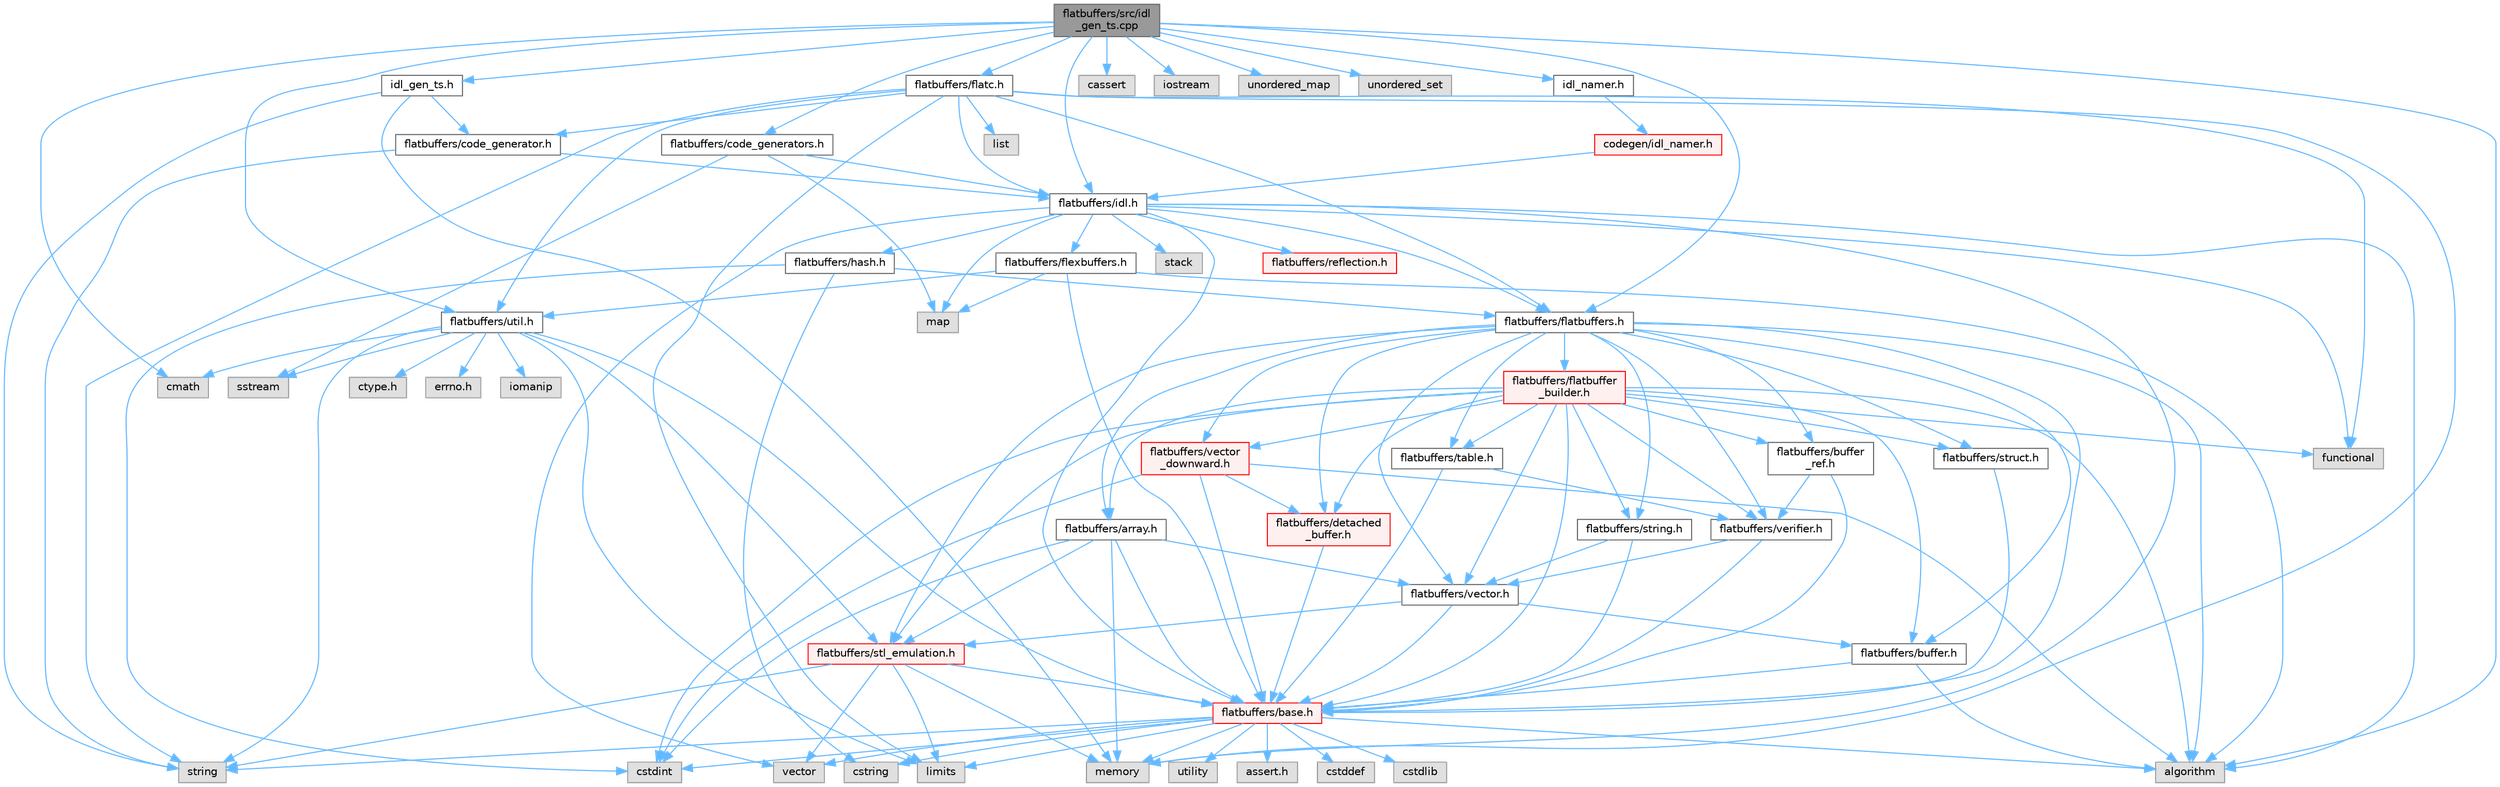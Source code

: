 digraph "flatbuffers/src/idl_gen_ts.cpp"
{
 // LATEX_PDF_SIZE
  bgcolor="transparent";
  edge [fontname=Helvetica,fontsize=10,labelfontname=Helvetica,labelfontsize=10];
  node [fontname=Helvetica,fontsize=10,shape=box,height=0.2,width=0.4];
  Node1 [id="Node000001",label="flatbuffers/src/idl\l_gen_ts.cpp",height=0.2,width=0.4,color="gray40", fillcolor="grey60", style="filled", fontcolor="black",tooltip=" "];
  Node1 -> Node2 [id="edge129_Node000001_Node000002",color="steelblue1",style="solid",tooltip=" "];
  Node2 [id="Node000002",label="idl_gen_ts.h",height=0.2,width=0.4,color="grey40", fillcolor="white", style="filled",URL="$idl__gen__ts_8h.html",tooltip=" "];
  Node2 -> Node3 [id="edge130_Node000002_Node000003",color="steelblue1",style="solid",tooltip=" "];
  Node3 [id="Node000003",label="memory",height=0.2,width=0.4,color="grey60", fillcolor="#E0E0E0", style="filled",tooltip=" "];
  Node2 -> Node4 [id="edge131_Node000002_Node000004",color="steelblue1",style="solid",tooltip=" "];
  Node4 [id="Node000004",label="string",height=0.2,width=0.4,color="grey60", fillcolor="#E0E0E0", style="filled",tooltip=" "];
  Node2 -> Node5 [id="edge132_Node000002_Node000005",color="steelblue1",style="solid",tooltip=" "];
  Node5 [id="Node000005",label="flatbuffers/code_generator.h",height=0.2,width=0.4,color="grey40", fillcolor="white", style="filled",URL="$code__generator_8h.html",tooltip=" "];
  Node5 -> Node4 [id="edge133_Node000005_Node000004",color="steelblue1",style="solid",tooltip=" "];
  Node5 -> Node6 [id="edge134_Node000005_Node000006",color="steelblue1",style="solid",tooltip=" "];
  Node6 [id="Node000006",label="flatbuffers/idl.h",height=0.2,width=0.4,color="grey40", fillcolor="white", style="filled",URL="$idl_8h.html",tooltip=" "];
  Node6 -> Node7 [id="edge135_Node000006_Node000007",color="steelblue1",style="solid",tooltip=" "];
  Node7 [id="Node000007",label="algorithm",height=0.2,width=0.4,color="grey60", fillcolor="#E0E0E0", style="filled",tooltip=" "];
  Node6 -> Node8 [id="edge136_Node000006_Node000008",color="steelblue1",style="solid",tooltip=" "];
  Node8 [id="Node000008",label="functional",height=0.2,width=0.4,color="grey60", fillcolor="#E0E0E0", style="filled",tooltip=" "];
  Node6 -> Node9 [id="edge137_Node000006_Node000009",color="steelblue1",style="solid",tooltip=" "];
  Node9 [id="Node000009",label="map",height=0.2,width=0.4,color="grey60", fillcolor="#E0E0E0", style="filled",tooltip=" "];
  Node6 -> Node3 [id="edge138_Node000006_Node000003",color="steelblue1",style="solid",tooltip=" "];
  Node6 -> Node10 [id="edge139_Node000006_Node000010",color="steelblue1",style="solid",tooltip=" "];
  Node10 [id="Node000010",label="stack",height=0.2,width=0.4,color="grey60", fillcolor="#E0E0E0", style="filled",tooltip=" "];
  Node6 -> Node11 [id="edge140_Node000006_Node000011",color="steelblue1",style="solid",tooltip=" "];
  Node11 [id="Node000011",label="vector",height=0.2,width=0.4,color="grey60", fillcolor="#E0E0E0", style="filled",tooltip=" "];
  Node6 -> Node12 [id="edge141_Node000006_Node000012",color="steelblue1",style="solid",tooltip=" "];
  Node12 [id="Node000012",label="flatbuffers/base.h",height=0.2,width=0.4,color="red", fillcolor="#FFF0F0", style="filled",URL="$base_8h.html",tooltip=" "];
  Node12 -> Node13 [id="edge142_Node000012_Node000013",color="steelblue1",style="solid",tooltip=" "];
  Node13 [id="Node000013",label="assert.h",height=0.2,width=0.4,color="grey60", fillcolor="#E0E0E0", style="filled",tooltip=" "];
  Node12 -> Node14 [id="edge143_Node000012_Node000014",color="steelblue1",style="solid",tooltip=" "];
  Node14 [id="Node000014",label="cstdint",height=0.2,width=0.4,color="grey60", fillcolor="#E0E0E0", style="filled",tooltip=" "];
  Node12 -> Node15 [id="edge144_Node000012_Node000015",color="steelblue1",style="solid",tooltip=" "];
  Node15 [id="Node000015",label="cstddef",height=0.2,width=0.4,color="grey60", fillcolor="#E0E0E0", style="filled",tooltip=" "];
  Node12 -> Node16 [id="edge145_Node000012_Node000016",color="steelblue1",style="solid",tooltip=" "];
  Node16 [id="Node000016",label="cstdlib",height=0.2,width=0.4,color="grey60", fillcolor="#E0E0E0", style="filled",tooltip=" "];
  Node12 -> Node17 [id="edge146_Node000012_Node000017",color="steelblue1",style="solid",tooltip=" "];
  Node17 [id="Node000017",label="cstring",height=0.2,width=0.4,color="grey60", fillcolor="#E0E0E0", style="filled",tooltip=" "];
  Node12 -> Node18 [id="edge147_Node000012_Node000018",color="steelblue1",style="solid",tooltip=" "];
  Node18 [id="Node000018",label="utility",height=0.2,width=0.4,color="grey60", fillcolor="#E0E0E0", style="filled",tooltip=" "];
  Node12 -> Node4 [id="edge148_Node000012_Node000004",color="steelblue1",style="solid",tooltip=" "];
  Node12 -> Node11 [id="edge149_Node000012_Node000011",color="steelblue1",style="solid",tooltip=" "];
  Node12 -> Node7 [id="edge150_Node000012_Node000007",color="steelblue1",style="solid",tooltip=" "];
  Node12 -> Node21 [id="edge151_Node000012_Node000021",color="steelblue1",style="solid",tooltip=" "];
  Node21 [id="Node000021",label="limits",height=0.2,width=0.4,color="grey60", fillcolor="#E0E0E0", style="filled",tooltip=" "];
  Node12 -> Node3 [id="edge152_Node000012_Node000003",color="steelblue1",style="solid",tooltip=" "];
  Node6 -> Node23 [id="edge153_Node000006_Node000023",color="steelblue1",style="solid",tooltip=" "];
  Node23 [id="Node000023",label="flatbuffers/flatbuffers.h",height=0.2,width=0.4,color="grey40", fillcolor="white", style="filled",URL="$flatbuffers_8h.html",tooltip=" "];
  Node23 -> Node7 [id="edge154_Node000023_Node000007",color="steelblue1",style="solid",tooltip=" "];
  Node23 -> Node24 [id="edge155_Node000023_Node000024",color="steelblue1",style="solid",tooltip=" "];
  Node24 [id="Node000024",label="flatbuffers/array.h",height=0.2,width=0.4,color="grey40", fillcolor="white", style="filled",URL="$array_8h.html",tooltip=" "];
  Node24 -> Node14 [id="edge156_Node000024_Node000014",color="steelblue1",style="solid",tooltip=" "];
  Node24 -> Node3 [id="edge157_Node000024_Node000003",color="steelblue1",style="solid",tooltip=" "];
  Node24 -> Node12 [id="edge158_Node000024_Node000012",color="steelblue1",style="solid",tooltip=" "];
  Node24 -> Node25 [id="edge159_Node000024_Node000025",color="steelblue1",style="solid",tooltip=" "];
  Node25 [id="Node000025",label="flatbuffers/stl_emulation.h",height=0.2,width=0.4,color="red", fillcolor="#FFF0F0", style="filled",URL="$stl__emulation_8h.html",tooltip=" "];
  Node25 -> Node12 [id="edge160_Node000025_Node000012",color="steelblue1",style="solid",tooltip=" "];
  Node25 -> Node4 [id="edge161_Node000025_Node000004",color="steelblue1",style="solid",tooltip=" "];
  Node25 -> Node11 [id="edge162_Node000025_Node000011",color="steelblue1",style="solid",tooltip=" "];
  Node25 -> Node3 [id="edge163_Node000025_Node000003",color="steelblue1",style="solid",tooltip=" "];
  Node25 -> Node21 [id="edge164_Node000025_Node000021",color="steelblue1",style="solid",tooltip=" "];
  Node24 -> Node26 [id="edge165_Node000024_Node000026",color="steelblue1",style="solid",tooltip=" "];
  Node26 [id="Node000026",label="flatbuffers/vector.h",height=0.2,width=0.4,color="grey40", fillcolor="white", style="filled",URL="$vector_8h.html",tooltip=" "];
  Node26 -> Node12 [id="edge166_Node000026_Node000012",color="steelblue1",style="solid",tooltip=" "];
  Node26 -> Node27 [id="edge167_Node000026_Node000027",color="steelblue1",style="solid",tooltip=" "];
  Node27 [id="Node000027",label="flatbuffers/buffer.h",height=0.2,width=0.4,color="grey40", fillcolor="white", style="filled",URL="$buffer_8h.html",tooltip=" "];
  Node27 -> Node7 [id="edge168_Node000027_Node000007",color="steelblue1",style="solid",tooltip=" "];
  Node27 -> Node12 [id="edge169_Node000027_Node000012",color="steelblue1",style="solid",tooltip=" "];
  Node26 -> Node25 [id="edge170_Node000026_Node000025",color="steelblue1",style="solid",tooltip=" "];
  Node23 -> Node12 [id="edge171_Node000023_Node000012",color="steelblue1",style="solid",tooltip=" "];
  Node23 -> Node27 [id="edge172_Node000023_Node000027",color="steelblue1",style="solid",tooltip=" "];
  Node23 -> Node28 [id="edge173_Node000023_Node000028",color="steelblue1",style="solid",tooltip=" "];
  Node28 [id="Node000028",label="flatbuffers/buffer\l_ref.h",height=0.2,width=0.4,color="grey40", fillcolor="white", style="filled",URL="$buffer__ref_8h.html",tooltip=" "];
  Node28 -> Node12 [id="edge174_Node000028_Node000012",color="steelblue1",style="solid",tooltip=" "];
  Node28 -> Node29 [id="edge175_Node000028_Node000029",color="steelblue1",style="solid",tooltip=" "];
  Node29 [id="Node000029",label="flatbuffers/verifier.h",height=0.2,width=0.4,color="grey40", fillcolor="white", style="filled",URL="$verifier_8h.html",tooltip=" "];
  Node29 -> Node12 [id="edge176_Node000029_Node000012",color="steelblue1",style="solid",tooltip=" "];
  Node29 -> Node26 [id="edge177_Node000029_Node000026",color="steelblue1",style="solid",tooltip=" "];
  Node23 -> Node30 [id="edge178_Node000023_Node000030",color="steelblue1",style="solid",tooltip=" "];
  Node30 [id="Node000030",label="flatbuffers/detached\l_buffer.h",height=0.2,width=0.4,color="red", fillcolor="#FFF0F0", style="filled",URL="$detached__buffer_8h.html",tooltip=" "];
  Node30 -> Node12 [id="edge179_Node000030_Node000012",color="steelblue1",style="solid",tooltip=" "];
  Node23 -> Node33 [id="edge180_Node000023_Node000033",color="steelblue1",style="solid",tooltip=" "];
  Node33 [id="Node000033",label="flatbuffers/flatbuffer\l_builder.h",height=0.2,width=0.4,color="red", fillcolor="#FFF0F0", style="filled",URL="$flatbuffer__builder_8h.html",tooltip=" "];
  Node33 -> Node7 [id="edge181_Node000033_Node000007",color="steelblue1",style="solid",tooltip=" "];
  Node33 -> Node14 [id="edge182_Node000033_Node000014",color="steelblue1",style="solid",tooltip=" "];
  Node33 -> Node8 [id="edge183_Node000033_Node000008",color="steelblue1",style="solid",tooltip=" "];
  Node33 -> Node24 [id="edge184_Node000033_Node000024",color="steelblue1",style="solid",tooltip=" "];
  Node33 -> Node12 [id="edge185_Node000033_Node000012",color="steelblue1",style="solid",tooltip=" "];
  Node33 -> Node27 [id="edge186_Node000033_Node000027",color="steelblue1",style="solid",tooltip=" "];
  Node33 -> Node28 [id="edge187_Node000033_Node000028",color="steelblue1",style="solid",tooltip=" "];
  Node33 -> Node30 [id="edge188_Node000033_Node000030",color="steelblue1",style="solid",tooltip=" "];
  Node33 -> Node25 [id="edge189_Node000033_Node000025",color="steelblue1",style="solid",tooltip=" "];
  Node33 -> Node35 [id="edge190_Node000033_Node000035",color="steelblue1",style="solid",tooltip=" "];
  Node35 [id="Node000035",label="flatbuffers/string.h",height=0.2,width=0.4,color="grey40", fillcolor="white", style="filled",URL="$string_8h.html",tooltip=" "];
  Node35 -> Node12 [id="edge191_Node000035_Node000012",color="steelblue1",style="solid",tooltip=" "];
  Node35 -> Node26 [id="edge192_Node000035_Node000026",color="steelblue1",style="solid",tooltip=" "];
  Node33 -> Node36 [id="edge193_Node000033_Node000036",color="steelblue1",style="solid",tooltip=" "];
  Node36 [id="Node000036",label="flatbuffers/struct.h",height=0.2,width=0.4,color="grey40", fillcolor="white", style="filled",URL="$struct_8h.html",tooltip=" "];
  Node36 -> Node12 [id="edge194_Node000036_Node000012",color="steelblue1",style="solid",tooltip=" "];
  Node33 -> Node37 [id="edge195_Node000033_Node000037",color="steelblue1",style="solid",tooltip=" "];
  Node37 [id="Node000037",label="flatbuffers/table.h",height=0.2,width=0.4,color="grey40", fillcolor="white", style="filled",URL="$table_8h.html",tooltip=" "];
  Node37 -> Node12 [id="edge196_Node000037_Node000012",color="steelblue1",style="solid",tooltip=" "];
  Node37 -> Node29 [id="edge197_Node000037_Node000029",color="steelblue1",style="solid",tooltip=" "];
  Node33 -> Node26 [id="edge198_Node000033_Node000026",color="steelblue1",style="solid",tooltip=" "];
  Node33 -> Node38 [id="edge199_Node000033_Node000038",color="steelblue1",style="solid",tooltip=" "];
  Node38 [id="Node000038",label="flatbuffers/vector\l_downward.h",height=0.2,width=0.4,color="red", fillcolor="#FFF0F0", style="filled",URL="$vector__downward_8h.html",tooltip=" "];
  Node38 -> Node7 [id="edge200_Node000038_Node000007",color="steelblue1",style="solid",tooltip=" "];
  Node38 -> Node14 [id="edge201_Node000038_Node000014",color="steelblue1",style="solid",tooltip=" "];
  Node38 -> Node12 [id="edge202_Node000038_Node000012",color="steelblue1",style="solid",tooltip=" "];
  Node38 -> Node30 [id="edge203_Node000038_Node000030",color="steelblue1",style="solid",tooltip=" "];
  Node33 -> Node29 [id="edge204_Node000033_Node000029",color="steelblue1",style="solid",tooltip=" "];
  Node23 -> Node25 [id="edge205_Node000023_Node000025",color="steelblue1",style="solid",tooltip=" "];
  Node23 -> Node35 [id="edge206_Node000023_Node000035",color="steelblue1",style="solid",tooltip=" "];
  Node23 -> Node36 [id="edge207_Node000023_Node000036",color="steelblue1",style="solid",tooltip=" "];
  Node23 -> Node37 [id="edge208_Node000023_Node000037",color="steelblue1",style="solid",tooltip=" "];
  Node23 -> Node26 [id="edge209_Node000023_Node000026",color="steelblue1",style="solid",tooltip=" "];
  Node23 -> Node38 [id="edge210_Node000023_Node000038",color="steelblue1",style="solid",tooltip=" "];
  Node23 -> Node29 [id="edge211_Node000023_Node000029",color="steelblue1",style="solid",tooltip=" "];
  Node6 -> Node39 [id="edge212_Node000006_Node000039",color="steelblue1",style="solid",tooltip=" "];
  Node39 [id="Node000039",label="flatbuffers/flexbuffers.h",height=0.2,width=0.4,color="grey40", fillcolor="white", style="filled",URL="$flexbuffers_8h.html",tooltip=" "];
  Node39 -> Node7 [id="edge213_Node000039_Node000007",color="steelblue1",style="solid",tooltip=" "];
  Node39 -> Node9 [id="edge214_Node000039_Node000009",color="steelblue1",style="solid",tooltip=" "];
  Node39 -> Node12 [id="edge215_Node000039_Node000012",color="steelblue1",style="solid",tooltip=" "];
  Node39 -> Node40 [id="edge216_Node000039_Node000040",color="steelblue1",style="solid",tooltip=" "];
  Node40 [id="Node000040",label="flatbuffers/util.h",height=0.2,width=0.4,color="grey40", fillcolor="white", style="filled",URL="$util_8h.html",tooltip=" "];
  Node40 -> Node41 [id="edge217_Node000040_Node000041",color="steelblue1",style="solid",tooltip=" "];
  Node41 [id="Node000041",label="ctype.h",height=0.2,width=0.4,color="grey60", fillcolor="#E0E0E0", style="filled",tooltip=" "];
  Node40 -> Node42 [id="edge218_Node000040_Node000042",color="steelblue1",style="solid",tooltip=" "];
  Node42 [id="Node000042",label="errno.h",height=0.2,width=0.4,color="grey60", fillcolor="#E0E0E0", style="filled",tooltip=" "];
  Node40 -> Node12 [id="edge219_Node000040_Node000012",color="steelblue1",style="solid",tooltip=" "];
  Node40 -> Node25 [id="edge220_Node000040_Node000025",color="steelblue1",style="solid",tooltip=" "];
  Node40 -> Node43 [id="edge221_Node000040_Node000043",color="steelblue1",style="solid",tooltip=" "];
  Node43 [id="Node000043",label="iomanip",height=0.2,width=0.4,color="grey60", fillcolor="#E0E0E0", style="filled",tooltip=" "];
  Node40 -> Node44 [id="edge222_Node000040_Node000044",color="steelblue1",style="solid",tooltip=" "];
  Node44 [id="Node000044",label="sstream",height=0.2,width=0.4,color="grey60", fillcolor="#E0E0E0", style="filled",tooltip=" "];
  Node40 -> Node45 [id="edge223_Node000040_Node000045",color="steelblue1",style="solid",tooltip=" "];
  Node45 [id="Node000045",label="cmath",height=0.2,width=0.4,color="grey60", fillcolor="#E0E0E0", style="filled",tooltip=" "];
  Node40 -> Node21 [id="edge224_Node000040_Node000021",color="steelblue1",style="solid",tooltip=" "];
  Node40 -> Node4 [id="edge225_Node000040_Node000004",color="steelblue1",style="solid",tooltip=" "];
  Node6 -> Node46 [id="edge226_Node000006_Node000046",color="steelblue1",style="solid",tooltip=" "];
  Node46 [id="Node000046",label="flatbuffers/hash.h",height=0.2,width=0.4,color="grey40", fillcolor="white", style="filled",URL="$hash_8h.html",tooltip=" "];
  Node46 -> Node14 [id="edge227_Node000046_Node000014",color="steelblue1",style="solid",tooltip=" "];
  Node46 -> Node17 [id="edge228_Node000046_Node000017",color="steelblue1",style="solid",tooltip=" "];
  Node46 -> Node23 [id="edge229_Node000046_Node000023",color="steelblue1",style="solid",tooltip=" "];
  Node6 -> Node47 [id="edge230_Node000006_Node000047",color="steelblue1",style="solid",tooltip=" "];
  Node47 [id="Node000047",label="flatbuffers/reflection.h",height=0.2,width=0.4,color="red", fillcolor="#FFF0F0", style="filled",URL="$reflection_8h.html",tooltip=" "];
  Node1 -> Node7 [id="edge231_Node000001_Node000007",color="steelblue1",style="solid",tooltip=" "];
  Node1 -> Node49 [id="edge232_Node000001_Node000049",color="steelblue1",style="solid",tooltip=" "];
  Node49 [id="Node000049",label="cassert",height=0.2,width=0.4,color="grey60", fillcolor="#E0E0E0", style="filled",tooltip=" "];
  Node1 -> Node45 [id="edge233_Node000001_Node000045",color="steelblue1",style="solid",tooltip=" "];
  Node1 -> Node50 [id="edge234_Node000001_Node000050",color="steelblue1",style="solid",tooltip=" "];
  Node50 [id="Node000050",label="iostream",height=0.2,width=0.4,color="grey60", fillcolor="#E0E0E0", style="filled",tooltip=" "];
  Node1 -> Node51 [id="edge235_Node000001_Node000051",color="steelblue1",style="solid",tooltip=" "];
  Node51 [id="Node000051",label="unordered_map",height=0.2,width=0.4,color="grey60", fillcolor="#E0E0E0", style="filled",tooltip=" "];
  Node1 -> Node52 [id="edge236_Node000001_Node000052",color="steelblue1",style="solid",tooltip=" "];
  Node52 [id="Node000052",label="unordered_set",height=0.2,width=0.4,color="grey60", fillcolor="#E0E0E0", style="filled",tooltip=" "];
  Node1 -> Node53 [id="edge237_Node000001_Node000053",color="steelblue1",style="solid",tooltip=" "];
  Node53 [id="Node000053",label="flatbuffers/code_generators.h",height=0.2,width=0.4,color="grey40", fillcolor="white", style="filled",URL="$code__generators_8h.html",tooltip=" "];
  Node53 -> Node9 [id="edge238_Node000053_Node000009",color="steelblue1",style="solid",tooltip=" "];
  Node53 -> Node44 [id="edge239_Node000053_Node000044",color="steelblue1",style="solid",tooltip=" "];
  Node53 -> Node6 [id="edge240_Node000053_Node000006",color="steelblue1",style="solid",tooltip=" "];
  Node1 -> Node23 [id="edge241_Node000001_Node000023",color="steelblue1",style="solid",tooltip=" "];
  Node1 -> Node54 [id="edge242_Node000001_Node000054",color="steelblue1",style="solid",tooltip=" "];
  Node54 [id="Node000054",label="flatbuffers/flatc.h",height=0.2,width=0.4,color="grey40", fillcolor="white", style="filled",URL="$flatc_8h.html",tooltip=" "];
  Node54 -> Node8 [id="edge243_Node000054_Node000008",color="steelblue1",style="solid",tooltip=" "];
  Node54 -> Node21 [id="edge244_Node000054_Node000021",color="steelblue1",style="solid",tooltip=" "];
  Node54 -> Node55 [id="edge245_Node000054_Node000055",color="steelblue1",style="solid",tooltip=" "];
  Node55 [id="Node000055",label="list",height=0.2,width=0.4,color="grey60", fillcolor="#E0E0E0", style="filled",tooltip=" "];
  Node54 -> Node3 [id="edge246_Node000054_Node000003",color="steelblue1",style="solid",tooltip=" "];
  Node54 -> Node4 [id="edge247_Node000054_Node000004",color="steelblue1",style="solid",tooltip=" "];
  Node54 -> Node5 [id="edge248_Node000054_Node000005",color="steelblue1",style="solid",tooltip=" "];
  Node54 -> Node23 [id="edge249_Node000054_Node000023",color="steelblue1",style="solid",tooltip=" "];
  Node54 -> Node6 [id="edge250_Node000054_Node000006",color="steelblue1",style="solid",tooltip=" "];
  Node54 -> Node40 [id="edge251_Node000054_Node000040",color="steelblue1",style="solid",tooltip=" "];
  Node1 -> Node6 [id="edge252_Node000001_Node000006",color="steelblue1",style="solid",tooltip=" "];
  Node1 -> Node40 [id="edge253_Node000001_Node000040",color="steelblue1",style="solid",tooltip=" "];
  Node1 -> Node56 [id="edge254_Node000001_Node000056",color="steelblue1",style="solid",tooltip=" "];
  Node56 [id="Node000056",label="idl_namer.h",height=0.2,width=0.4,color="grey40", fillcolor="white", style="filled",URL="$src_2idl__namer_8h.html",tooltip=" "];
  Node56 -> Node57 [id="edge255_Node000056_Node000057",color="steelblue1",style="solid",tooltip=" "];
  Node57 [id="Node000057",label="codegen/idl_namer.h",height=0.2,width=0.4,color="red", fillcolor="#FFF0F0", style="filled",URL="$include_2codegen_2idl__namer_8h.html",tooltip=" "];
  Node57 -> Node6 [id="edge256_Node000057_Node000006",color="steelblue1",style="solid",tooltip=" "];
}
